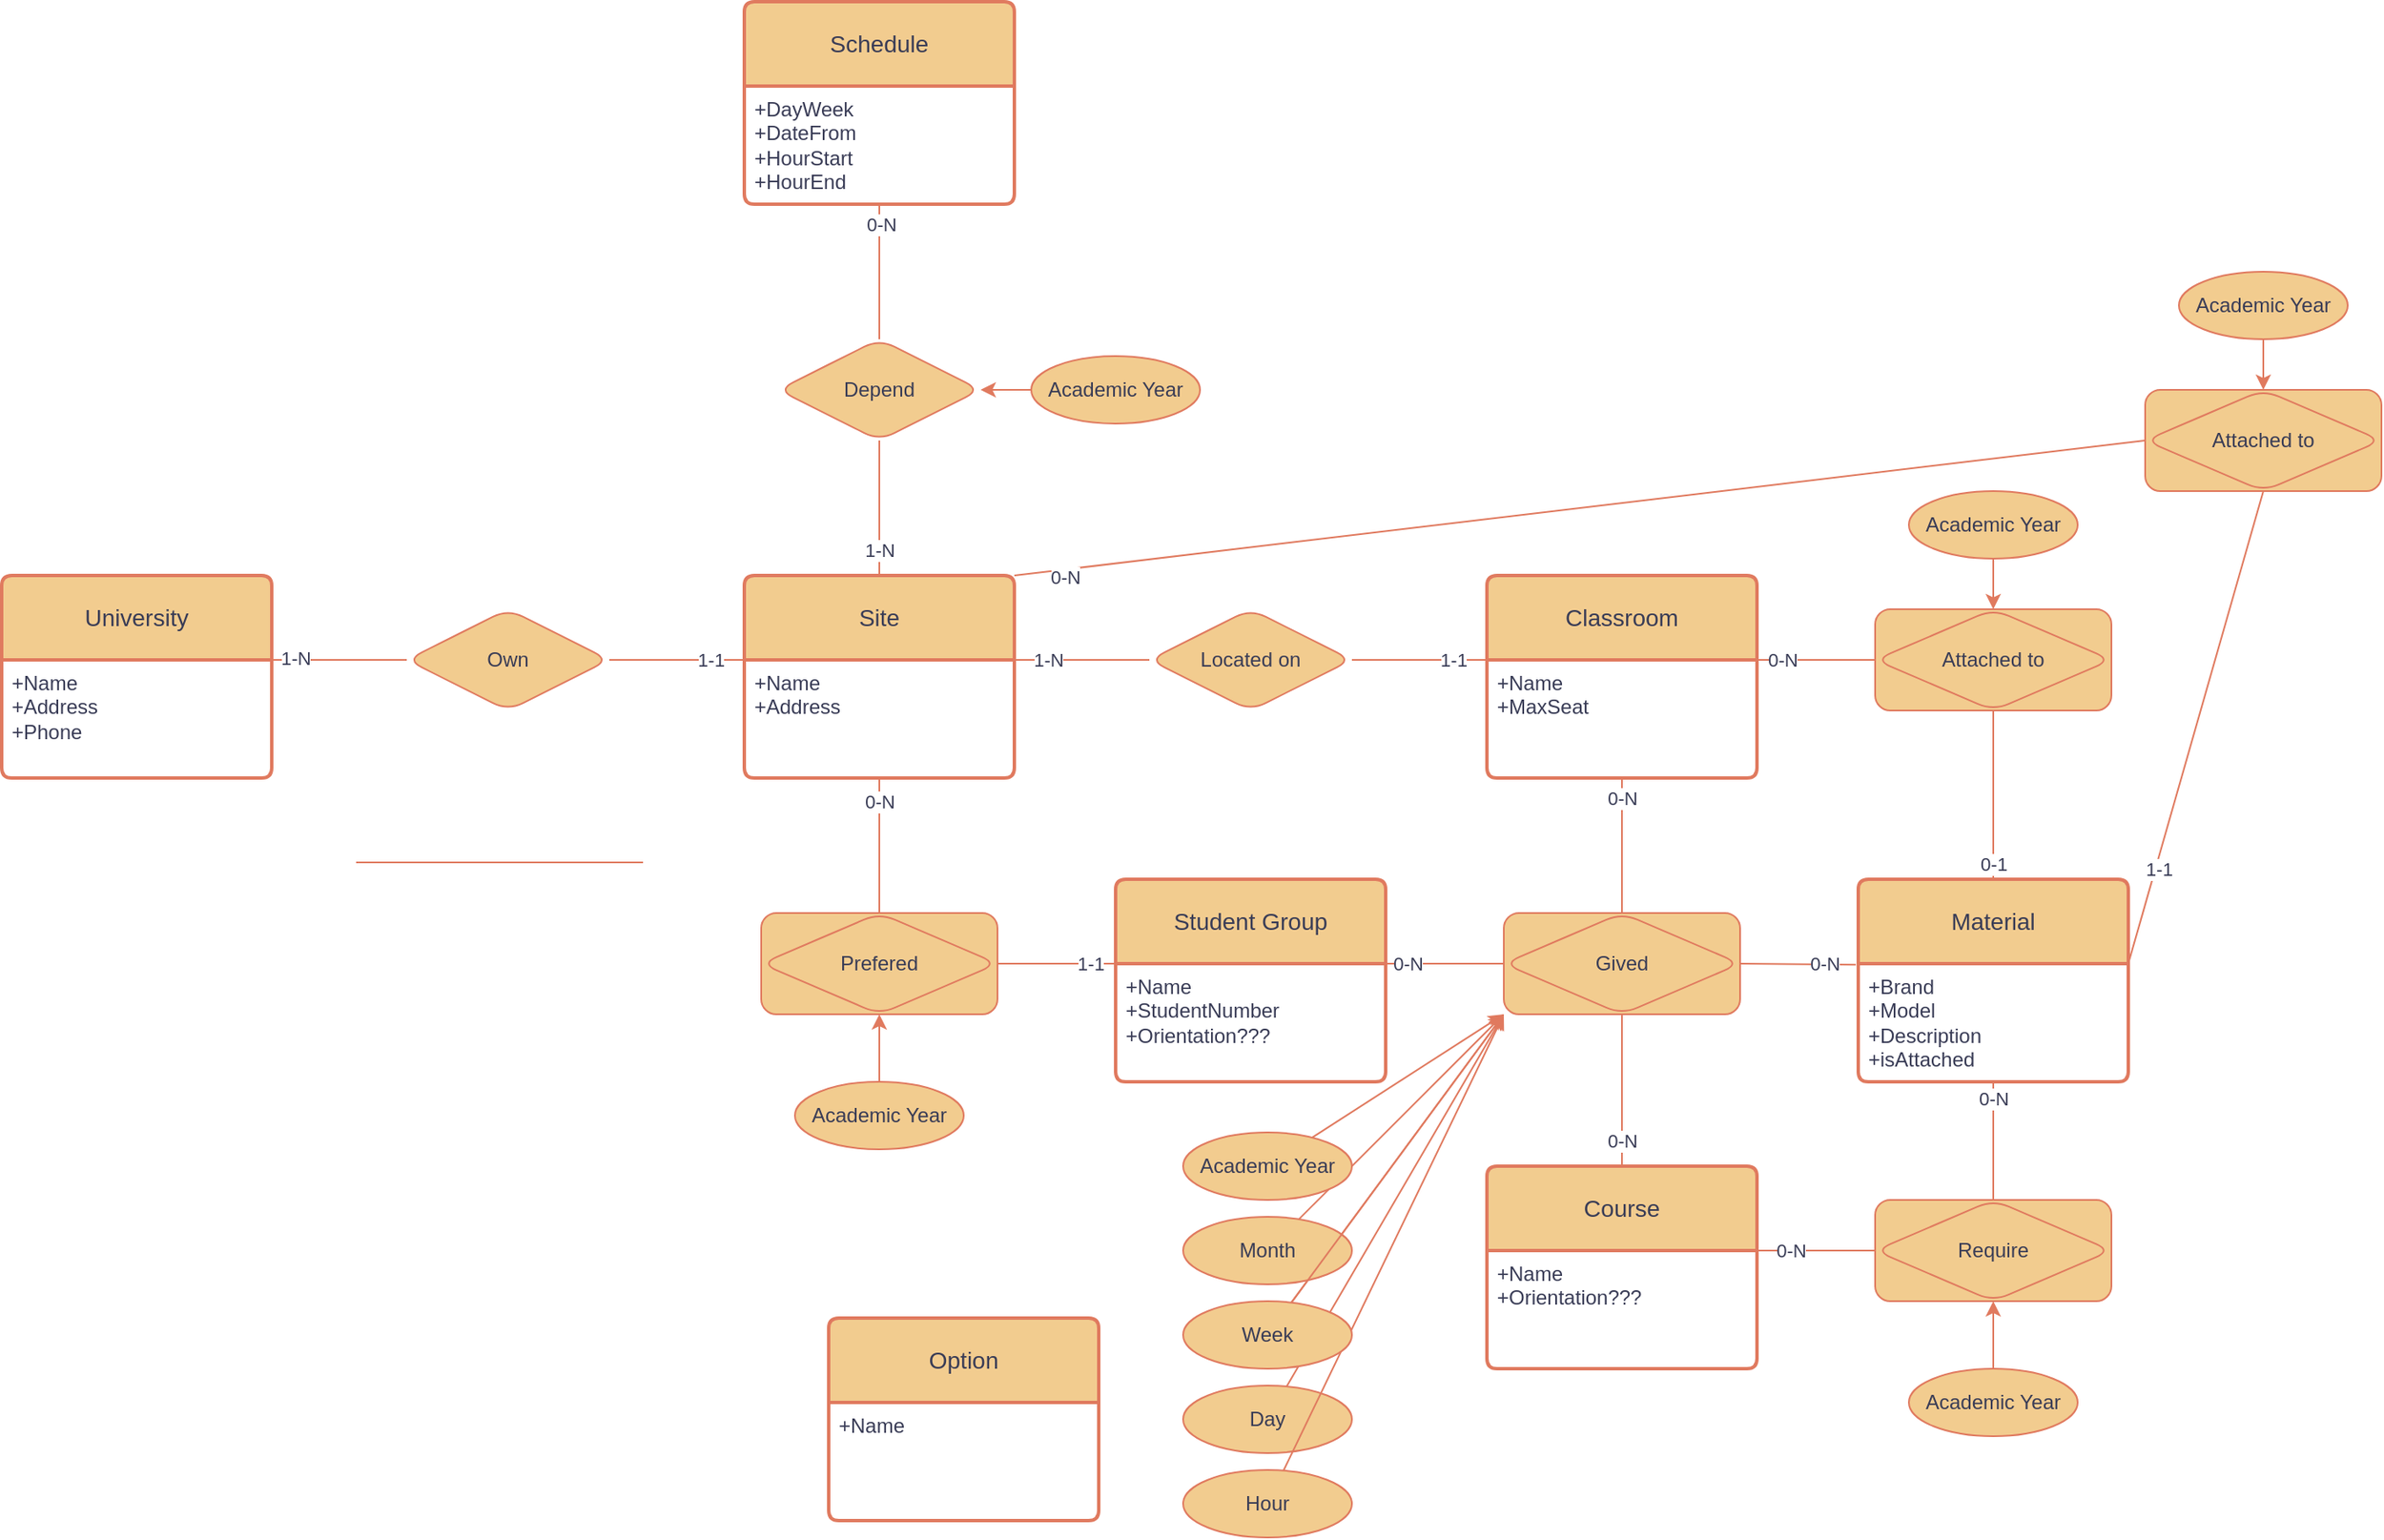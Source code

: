 <mxfile version="26.0.6">
  <diagram id="R2lEEEUBdFMjLlhIrx00" name="Page-1">
    <mxGraphModel dx="1655" dy="1040" grid="1" gridSize="10" guides="1" tooltips="1" connect="1" arrows="1" fold="1" page="0" pageScale="1" pageWidth="850" pageHeight="1100" background="none" math="0" shadow="0" extFonts="Permanent Marker^https://fonts.googleapis.com/css?family=Permanent+Marker">
      <root>
        <mxCell id="0" />
        <mxCell id="1" parent="0" />
        <mxCell id="i9lgYNFTx9GkfpuUzzLs-3" value="Own" style="shape=rhombus;perimeter=rhombusPerimeter;whiteSpace=wrap;html=1;align=center;labelBackgroundColor=none;fillColor=#F2CC8F;strokeColor=#E07A5F;fontColor=#393C56;rounded=1;" parent="1" vertex="1">
          <mxGeometry x="120" y="270" width="120" height="60" as="geometry" />
        </mxCell>
        <mxCell id="i9lgYNFTx9GkfpuUzzLs-4" value="University" style="swimlane;childLayout=stackLayout;horizontal=1;startSize=50;horizontalStack=0;rounded=1;fontSize=14;fontStyle=0;strokeWidth=2;resizeParent=0;resizeLast=1;shadow=0;dashed=0;align=center;arcSize=4;whiteSpace=wrap;html=1;labelBackgroundColor=none;fillColor=#F2CC8F;strokeColor=#E07A5F;fontColor=#393C56;" parent="1" vertex="1">
          <mxGeometry x="-120" y="250" width="160" height="120" as="geometry" />
        </mxCell>
        <mxCell id="i9lgYNFTx9GkfpuUzzLs-5" value="+Name&lt;br&gt;+Address&lt;br&gt;+Phone" style="align=left;strokeColor=none;fillColor=none;spacingLeft=4;fontSize=12;verticalAlign=top;resizable=0;rotatable=0;part=1;html=1;labelBackgroundColor=none;fontColor=#393C56;rounded=1;" parent="i9lgYNFTx9GkfpuUzzLs-4" vertex="1">
          <mxGeometry y="50" width="160" height="70" as="geometry" />
        </mxCell>
        <mxCell id="i9lgYNFTx9GkfpuUzzLs-6" value="Site" style="swimlane;childLayout=stackLayout;horizontal=1;startSize=50;horizontalStack=0;rounded=1;fontSize=14;fontStyle=0;strokeWidth=2;resizeParent=0;resizeLast=1;shadow=0;dashed=0;align=center;arcSize=4;whiteSpace=wrap;html=1;labelBackgroundColor=none;fillColor=#F2CC8F;strokeColor=#E07A5F;fontColor=#393C56;" parent="1" vertex="1">
          <mxGeometry x="320" y="250" width="160" height="120" as="geometry" />
        </mxCell>
        <mxCell id="i9lgYNFTx9GkfpuUzzLs-7" value="+Name&lt;br&gt;+Address" style="align=left;strokeColor=none;fillColor=none;spacingLeft=4;fontSize=12;verticalAlign=top;resizable=0;rotatable=0;part=1;html=1;labelBackgroundColor=none;fontColor=#393C56;rounded=1;" parent="i9lgYNFTx9GkfpuUzzLs-6" vertex="1">
          <mxGeometry y="50" width="160" height="70" as="geometry" />
        </mxCell>
        <mxCell id="i9lgYNFTx9GkfpuUzzLs-8" value="Classroom" style="swimlane;childLayout=stackLayout;horizontal=1;startSize=50;horizontalStack=0;rounded=1;fontSize=14;fontStyle=0;strokeWidth=2;resizeParent=0;resizeLast=1;shadow=0;dashed=0;align=center;arcSize=4;whiteSpace=wrap;html=1;labelBackgroundColor=none;fillColor=#F2CC8F;strokeColor=#E07A5F;fontColor=#393C56;" parent="1" vertex="1">
          <mxGeometry x="760" y="250" width="160" height="120" as="geometry" />
        </mxCell>
        <mxCell id="i9lgYNFTx9GkfpuUzzLs-9" value="+Name&lt;br&gt;+MaxSeat&lt;br&gt;" style="align=left;strokeColor=none;fillColor=none;spacingLeft=4;fontSize=12;verticalAlign=top;resizable=0;rotatable=0;part=1;html=1;labelBackgroundColor=none;fontColor=#393C56;rounded=1;" parent="i9lgYNFTx9GkfpuUzzLs-8" vertex="1">
          <mxGeometry y="50" width="160" height="70" as="geometry" />
        </mxCell>
        <mxCell id="i9lgYNFTx9GkfpuUzzLs-10" value="Student Group" style="swimlane;childLayout=stackLayout;horizontal=1;startSize=50;horizontalStack=0;rounded=1;fontSize=14;fontStyle=0;strokeWidth=2;resizeParent=0;resizeLast=1;shadow=0;dashed=0;align=center;arcSize=4;whiteSpace=wrap;html=1;labelBackgroundColor=none;fillColor=#F2CC8F;strokeColor=#E07A5F;fontColor=#393C56;" parent="1" vertex="1">
          <mxGeometry x="540" y="430" width="160" height="120" as="geometry" />
        </mxCell>
        <mxCell id="i9lgYNFTx9GkfpuUzzLs-11" value="+Name&lt;br&gt;+StudentNumber&lt;br&gt;+Orientation???" style="align=left;strokeColor=none;fillColor=none;spacingLeft=4;fontSize=12;verticalAlign=top;resizable=0;rotatable=0;part=1;html=1;labelBackgroundColor=none;fontColor=#393C56;rounded=1;" parent="i9lgYNFTx9GkfpuUzzLs-10" vertex="1">
          <mxGeometry y="50" width="160" height="70" as="geometry" />
        </mxCell>
        <mxCell id="i9lgYNFTx9GkfpuUzzLs-12" value="Material" style="swimlane;childLayout=stackLayout;horizontal=1;startSize=50;horizontalStack=0;rounded=1;fontSize=14;fontStyle=0;strokeWidth=2;resizeParent=0;resizeLast=1;shadow=0;dashed=0;align=center;arcSize=4;whiteSpace=wrap;html=1;labelBackgroundColor=none;fillColor=#F2CC8F;strokeColor=#E07A5F;fontColor=#393C56;" parent="1" vertex="1">
          <mxGeometry x="980" y="430" width="160" height="120" as="geometry" />
        </mxCell>
        <mxCell id="i9lgYNFTx9GkfpuUzzLs-13" value="+Brand&lt;br&gt;+Model&lt;br&gt;+Description&lt;br&gt;+isAttached&lt;br&gt;" style="align=left;strokeColor=none;fillColor=none;spacingLeft=4;fontSize=12;verticalAlign=top;resizable=0;rotatable=0;part=1;html=1;labelBackgroundColor=none;fontColor=#393C56;rounded=1;" parent="i9lgYNFTx9GkfpuUzzLs-12" vertex="1">
          <mxGeometry y="50" width="160" height="70" as="geometry" />
        </mxCell>
        <mxCell id="i9lgYNFTx9GkfpuUzzLs-14" value="Course" style="swimlane;childLayout=stackLayout;horizontal=1;startSize=50;horizontalStack=0;rounded=1;fontSize=14;fontStyle=0;strokeWidth=2;resizeParent=0;resizeLast=1;shadow=0;dashed=0;align=center;arcSize=4;whiteSpace=wrap;html=1;labelBackgroundColor=none;fillColor=#F2CC8F;strokeColor=#E07A5F;fontColor=#393C56;" parent="1" vertex="1">
          <mxGeometry x="760" y="600" width="160" height="120" as="geometry" />
        </mxCell>
        <mxCell id="i9lgYNFTx9GkfpuUzzLs-15" value="+Name&lt;br&gt;+Orientation???" style="align=left;strokeColor=none;fillColor=none;spacingLeft=4;fontSize=12;verticalAlign=top;resizable=0;rotatable=0;part=1;html=1;labelBackgroundColor=none;fontColor=#393C56;rounded=1;" parent="i9lgYNFTx9GkfpuUzzLs-14" vertex="1">
          <mxGeometry y="50" width="160" height="70" as="geometry" />
        </mxCell>
        <mxCell id="i9lgYNFTx9GkfpuUzzLs-20" value="Located on" style="shape=rhombus;perimeter=rhombusPerimeter;whiteSpace=wrap;html=1;align=center;labelBackgroundColor=none;fillColor=#F2CC8F;strokeColor=#E07A5F;fontColor=#393C56;rounded=1;" parent="1" vertex="1">
          <mxGeometry x="560" y="270" width="120" height="60" as="geometry" />
        </mxCell>
        <mxCell id="i9lgYNFTx9GkfpuUzzLs-28" value="" style="endArrow=none;html=1;rounded=0;strokeColor=#E07A5F;fontColor=#393C56;fillColor=#F2CC8F;" parent="1" edge="1">
          <mxGeometry relative="1" as="geometry">
            <mxPoint x="90" y="420" as="sourcePoint" />
            <mxPoint x="260" y="420" as="targetPoint" />
          </mxGeometry>
        </mxCell>
        <mxCell id="i9lgYNFTx9GkfpuUzzLs-29" value="" style="endArrow=none;html=1;rounded=0;strokeColor=#E07A5F;fontColor=#393C56;fillColor=#F2CC8F;exitX=0;exitY=0.5;exitDx=0;exitDy=0;entryX=1;entryY=0;entryDx=0;entryDy=0;" parent="1" source="i9lgYNFTx9GkfpuUzzLs-3" target="i9lgYNFTx9GkfpuUzzLs-5" edge="1">
          <mxGeometry relative="1" as="geometry">
            <mxPoint x="540" y="410" as="sourcePoint" />
            <mxPoint x="700" y="410" as="targetPoint" />
          </mxGeometry>
        </mxCell>
        <mxCell id="i9lgYNFTx9GkfpuUzzLs-49" value="1-N" style="edgeLabel;html=1;align=center;verticalAlign=middle;resizable=0;points=[];fontColor=#393C56;" parent="i9lgYNFTx9GkfpuUzzLs-29" vertex="1" connectable="0">
          <mxGeometry x="0.65" y="-1" relative="1" as="geometry">
            <mxPoint as="offset" />
          </mxGeometry>
        </mxCell>
        <mxCell id="i9lgYNFTx9GkfpuUzzLs-30" value="" style="endArrow=none;html=1;rounded=0;strokeColor=#E07A5F;fontColor=#393C56;fillColor=#F2CC8F;exitX=1;exitY=0.5;exitDx=0;exitDy=0;entryX=0;entryY=0;entryDx=0;entryDy=0;" parent="1" source="i9lgYNFTx9GkfpuUzzLs-3" target="i9lgYNFTx9GkfpuUzzLs-7" edge="1">
          <mxGeometry relative="1" as="geometry">
            <mxPoint x="530" y="410" as="sourcePoint" />
            <mxPoint x="700" y="410" as="targetPoint" />
          </mxGeometry>
        </mxCell>
        <mxCell id="i9lgYNFTx9GkfpuUzzLs-46" value="1-1" style="edgeLabel;html=1;align=center;verticalAlign=middle;resizable=0;points=[];fontColor=#393C56;" parent="i9lgYNFTx9GkfpuUzzLs-30" vertex="1" connectable="0">
          <mxGeometry x="0.7" y="-2" relative="1" as="geometry">
            <mxPoint x="-8" y="-2" as="offset" />
          </mxGeometry>
        </mxCell>
        <mxCell id="i9lgYNFTx9GkfpuUzzLs-34" value="" style="endArrow=none;html=1;rounded=0;strokeColor=#E07A5F;fontColor=#393C56;fillColor=#F2CC8F;exitX=0.5;exitY=1;exitDx=0;exitDy=0;entryX=0.5;entryY=0;entryDx=0;entryDy=0;" parent="1" source="i9lgYNFTx9GkfpuUzzLs-64" target="i9lgYNFTx9GkfpuUzzLs-12" edge="1">
          <mxGeometry relative="1" as="geometry">
            <mxPoint x="1120" y="300" as="sourcePoint" />
            <mxPoint x="730" y="440" as="targetPoint" />
          </mxGeometry>
        </mxCell>
        <mxCell id="i9lgYNFTx9GkfpuUzzLs-52" value="0-1" style="edgeLabel;html=1;align=center;verticalAlign=middle;resizable=0;points=[];fontColor=#393C56;rotation=0;" parent="i9lgYNFTx9GkfpuUzzLs-34" vertex="1" connectable="0">
          <mxGeometry x="0.525" relative="1" as="geometry">
            <mxPoint y="14" as="offset" />
          </mxGeometry>
        </mxCell>
        <mxCell id="i9lgYNFTx9GkfpuUzzLs-35" value="" style="endArrow=none;html=1;rounded=0;strokeColor=#E07A5F;fontColor=#393C56;fillColor=#F2CC8F;exitX=0;exitY=0.5;exitDx=0;exitDy=0;entryX=1;entryY=0;entryDx=0;entryDy=0;" parent="1" source="i9lgYNFTx9GkfpuUzzLs-64" target="i9lgYNFTx9GkfpuUzzLs-9" edge="1">
          <mxGeometry relative="1" as="geometry">
            <mxPoint x="1000" y="300" as="sourcePoint" />
            <mxPoint x="740" y="450" as="targetPoint" />
          </mxGeometry>
        </mxCell>
        <mxCell id="i9lgYNFTx9GkfpuUzzLs-53" value="0-N" style="edgeLabel;html=1;align=center;verticalAlign=middle;resizable=0;points=[];fontColor=#393C56;" parent="i9lgYNFTx9GkfpuUzzLs-35" vertex="1" connectable="0">
          <mxGeometry x="0.575" y="1" relative="1" as="geometry">
            <mxPoint y="-1" as="offset" />
          </mxGeometry>
        </mxCell>
        <mxCell id="i9lgYNFTx9GkfpuUzzLs-36" value="" style="endArrow=none;html=1;rounded=0;strokeColor=#E07A5F;fontColor=#393C56;fillColor=#F2CC8F;exitX=1;exitY=0.5;exitDx=0;exitDy=0;entryX=0;entryY=0;entryDx=0;entryDy=0;" parent="1" source="i9lgYNFTx9GkfpuUzzLs-20" target="i9lgYNFTx9GkfpuUzzLs-9" edge="1">
          <mxGeometry relative="1" as="geometry">
            <mxPoint x="580" y="460" as="sourcePoint" />
            <mxPoint x="750" y="460" as="targetPoint" />
          </mxGeometry>
        </mxCell>
        <mxCell id="i9lgYNFTx9GkfpuUzzLs-50" value="1-1" style="edgeLabel;html=1;align=center;verticalAlign=middle;resizable=0;points=[];fontColor=#393C56;" parent="i9lgYNFTx9GkfpuUzzLs-36" vertex="1" connectable="0">
          <mxGeometry x="0.7" y="2" relative="1" as="geometry">
            <mxPoint x="-8" y="2" as="offset" />
          </mxGeometry>
        </mxCell>
        <mxCell id="i9lgYNFTx9GkfpuUzzLs-37" value="" style="endArrow=none;html=1;rounded=0;strokeColor=#E07A5F;fontColor=#393C56;fillColor=#F2CC8F;exitX=0;exitY=0.5;exitDx=0;exitDy=0;entryX=1;entryY=0;entryDx=0;entryDy=0;" parent="1" source="i9lgYNFTx9GkfpuUzzLs-20" target="i9lgYNFTx9GkfpuUzzLs-7" edge="1">
          <mxGeometry relative="1" as="geometry">
            <mxPoint x="590" y="470" as="sourcePoint" />
            <mxPoint x="760" y="470" as="targetPoint" />
          </mxGeometry>
        </mxCell>
        <mxCell id="i9lgYNFTx9GkfpuUzzLs-51" value="1-N" style="edgeLabel;html=1;align=center;verticalAlign=middle;resizable=0;points=[];fontColor=#393C56;" parent="i9lgYNFTx9GkfpuUzzLs-37" vertex="1" connectable="0">
          <mxGeometry x="0.725" y="1" relative="1" as="geometry">
            <mxPoint x="9" y="-1" as="offset" />
          </mxGeometry>
        </mxCell>
        <mxCell id="i9lgYNFTx9GkfpuUzzLs-38" value="Schedule" style="swimlane;childLayout=stackLayout;horizontal=1;startSize=50;horizontalStack=0;rounded=1;fontSize=14;fontStyle=0;strokeWidth=2;resizeParent=0;resizeLast=1;shadow=0;dashed=0;align=center;arcSize=4;whiteSpace=wrap;html=1;labelBackgroundColor=none;fillColor=#F2CC8F;strokeColor=#E07A5F;fontColor=#393C56;" parent="1" vertex="1">
          <mxGeometry x="320" y="-90" width="160" height="120" as="geometry" />
        </mxCell>
        <mxCell id="i9lgYNFTx9GkfpuUzzLs-39" value="+DayWeek&lt;br&gt;+DateFrom&lt;br&gt;+HourStart&lt;br&gt;+HourEnd" style="align=left;strokeColor=none;fillColor=none;spacingLeft=4;fontSize=12;verticalAlign=top;resizable=0;rotatable=0;part=1;html=1;labelBackgroundColor=none;fontColor=#393C56;rounded=1;" parent="i9lgYNFTx9GkfpuUzzLs-38" vertex="1">
          <mxGeometry y="50" width="160" height="70" as="geometry" />
        </mxCell>
        <mxCell id="i9lgYNFTx9GkfpuUzzLs-42" value="" style="endArrow=none;html=1;rounded=0;strokeColor=#E07A5F;fontColor=#393C56;fillColor=#F2CC8F;entryX=0;entryY=0.5;entryDx=0;entryDy=0;exitX=1;exitY=0;exitDx=0;exitDy=0;" parent="1" source="i9lgYNFTx9GkfpuUzzLs-11" target="i9lgYNFTx9GkfpuUzzLs-69" edge="1">
          <mxGeometry relative="1" as="geometry">
            <mxPoint x="550" y="430" as="sourcePoint" />
            <mxPoint x="780" y="480" as="targetPoint" />
          </mxGeometry>
        </mxCell>
        <mxCell id="i9lgYNFTx9GkfpuUzzLs-56" value="0-N" style="edgeLabel;html=1;align=center;verticalAlign=middle;resizable=0;points=[];fontColor=#393C56;" parent="i9lgYNFTx9GkfpuUzzLs-42" vertex="1" connectable="0">
          <mxGeometry x="-0.625" relative="1" as="geometry">
            <mxPoint as="offset" />
          </mxGeometry>
        </mxCell>
        <mxCell id="i9lgYNFTx9GkfpuUzzLs-43" value="" style="endArrow=none;html=1;rounded=0;strokeColor=#E07A5F;fontColor=#393C56;fillColor=#F2CC8F;entryX=0.5;entryY=0;entryDx=0;entryDy=0;exitX=0.5;exitY=1;exitDx=0;exitDy=0;" parent="1" source="i9lgYNFTx9GkfpuUzzLs-69" target="i9lgYNFTx9GkfpuUzzLs-14" edge="1">
          <mxGeometry relative="1" as="geometry">
            <mxPoint x="840" y="510" as="sourcePoint" />
            <mxPoint x="730" y="440" as="targetPoint" />
          </mxGeometry>
        </mxCell>
        <mxCell id="i9lgYNFTx9GkfpuUzzLs-55" value="0-N" style="edgeLabel;html=1;align=center;verticalAlign=middle;resizable=0;points=[];fontColor=#393C56;" parent="i9lgYNFTx9GkfpuUzzLs-43" vertex="1" connectable="0">
          <mxGeometry x="0.667" y="2" relative="1" as="geometry">
            <mxPoint x="-2" as="offset" />
          </mxGeometry>
        </mxCell>
        <mxCell id="i9lgYNFTx9GkfpuUzzLs-44" value="" style="endArrow=none;html=1;rounded=0;strokeColor=#E07A5F;fontColor=#393C56;fillColor=#F2CC8F;entryX=0.5;entryY=0;entryDx=0;entryDy=0;exitX=0.5;exitY=1;exitDx=0;exitDy=0;" parent="1" source="i9lgYNFTx9GkfpuUzzLs-9" target="i9lgYNFTx9GkfpuUzzLs-69" edge="1">
          <mxGeometry relative="1" as="geometry">
            <mxPoint x="570" y="450" as="sourcePoint" />
            <mxPoint x="840" y="450" as="targetPoint" />
          </mxGeometry>
        </mxCell>
        <mxCell id="i9lgYNFTx9GkfpuUzzLs-54" value="0-N" style="edgeLabel;html=1;align=center;verticalAlign=middle;resizable=0;points=[];fontColor=#393C56;" parent="i9lgYNFTx9GkfpuUzzLs-44" vertex="1" connectable="0">
          <mxGeometry x="-0.7" relative="1" as="geometry">
            <mxPoint as="offset" />
          </mxGeometry>
        </mxCell>
        <mxCell id="i9lgYNFTx9GkfpuUzzLs-59" value="" style="endArrow=none;html=1;rounded=0;strokeColor=#E07A5F;fontColor=#393C56;fillColor=#F2CC8F;entryX=0.5;entryY=0;entryDx=0;entryDy=0;exitX=0.5;exitY=1;exitDx=0;exitDy=0;" parent="1" source="i9lgYNFTx9GkfpuUzzLs-7" target="i9lgYNFTx9GkfpuUzzLs-63" edge="1">
          <mxGeometry relative="1" as="geometry">
            <mxPoint x="100" y="430" as="sourcePoint" />
            <mxPoint x="400" y="450" as="targetPoint" />
          </mxGeometry>
        </mxCell>
        <mxCell id="i9lgYNFTx9GkfpuUzzLs-62" value="0-N" style="edgeLabel;html=1;align=center;verticalAlign=middle;resizable=0;points=[];fontColor=#393C56;" parent="i9lgYNFTx9GkfpuUzzLs-59" vertex="1" connectable="0">
          <mxGeometry x="-0.65" relative="1" as="geometry">
            <mxPoint as="offset" />
          </mxGeometry>
        </mxCell>
        <mxCell id="i9lgYNFTx9GkfpuUzzLs-60" value="" style="endArrow=none;html=1;rounded=0;strokeColor=#E07A5F;fontColor=#393C56;fillColor=#F2CC8F;entryX=0;entryY=0;entryDx=0;entryDy=0;exitX=1;exitY=0.5;exitDx=0;exitDy=0;" parent="1" source="i9lgYNFTx9GkfpuUzzLs-63" target="i9lgYNFTx9GkfpuUzzLs-11" edge="1">
          <mxGeometry relative="1" as="geometry">
            <mxPoint x="460" y="480" as="sourcePoint" />
            <mxPoint x="280" y="440" as="targetPoint" />
          </mxGeometry>
        </mxCell>
        <mxCell id="i9lgYNFTx9GkfpuUzzLs-61" value="1-1" style="edgeLabel;html=1;align=center;verticalAlign=middle;resizable=0;points=[];fontColor=#393C56;" parent="i9lgYNFTx9GkfpuUzzLs-60" vertex="1" connectable="0">
          <mxGeometry x="0.575" relative="1" as="geometry">
            <mxPoint as="offset" />
          </mxGeometry>
        </mxCell>
        <mxCell id="i9lgYNFTx9GkfpuUzzLs-63" value="Prefered" style="shape=associativeEntity;whiteSpace=wrap;html=1;align=center;rounded=1;strokeColor=#E07A5F;fontColor=#393C56;fillColor=#F2CC8F;" parent="1" vertex="1">
          <mxGeometry x="330" y="450" width="140" height="60" as="geometry" />
        </mxCell>
        <mxCell id="i9lgYNFTx9GkfpuUzzLs-64" value="Attached to" style="shape=associativeEntity;whiteSpace=wrap;html=1;align=center;rounded=1;strokeColor=#E07A5F;fontColor=#393C56;fillColor=#F2CC8F;" parent="1" vertex="1">
          <mxGeometry x="990" y="270" width="140" height="60" as="geometry" />
        </mxCell>
        <mxCell id="i9lgYNFTx9GkfpuUzzLs-67" value="" style="edgeStyle=orthogonalEdgeStyle;rounded=1;orthogonalLoop=1;jettySize=auto;html=1;strokeColor=#E07A5F;fontColor=#393C56;fillColor=#F2CC8F;" parent="1" source="i9lgYNFTx9GkfpuUzzLs-65" target="i9lgYNFTx9GkfpuUzzLs-63" edge="1">
          <mxGeometry relative="1" as="geometry" />
        </mxCell>
        <mxCell id="i9lgYNFTx9GkfpuUzzLs-65" value="Academic Year" style="ellipse;whiteSpace=wrap;html=1;align=center;rounded=1;strokeColor=#E07A5F;fontColor=#393C56;fillColor=#F2CC8F;" parent="1" vertex="1">
          <mxGeometry x="350" y="550" width="100" height="40" as="geometry" />
        </mxCell>
        <mxCell id="i9lgYNFTx9GkfpuUzzLs-68" value="" style="edgeStyle=orthogonalEdgeStyle;rounded=1;orthogonalLoop=1;jettySize=auto;html=1;strokeColor=#E07A5F;fontColor=#393C56;fillColor=#F2CC8F;" parent="1" source="i9lgYNFTx9GkfpuUzzLs-66" target="i9lgYNFTx9GkfpuUzzLs-64" edge="1">
          <mxGeometry relative="1" as="geometry" />
        </mxCell>
        <mxCell id="i9lgYNFTx9GkfpuUzzLs-66" value="Academic Year" style="ellipse;whiteSpace=wrap;html=1;align=center;rounded=1;strokeColor=#E07A5F;fontColor=#393C56;fillColor=#F2CC8F;" parent="1" vertex="1">
          <mxGeometry x="1010" y="200" width="100" height="40" as="geometry" />
        </mxCell>
        <mxCell id="i9lgYNFTx9GkfpuUzzLs-69" value="Gived" style="shape=associativeEntity;whiteSpace=wrap;html=1;align=center;rounded=1;strokeColor=#E07A5F;fontColor=#393C56;fillColor=#F2CC8F;" parent="1" vertex="1">
          <mxGeometry x="770" y="450" width="140" height="60" as="geometry" />
        </mxCell>
        <mxCell id="i9lgYNFTx9GkfpuUzzLs-71" value="" style="rounded=1;orthogonalLoop=1;jettySize=auto;html=1;strokeColor=#E07A5F;fontColor=#393C56;fillColor=#F2CC8F;entryX=0;entryY=1;entryDx=0;entryDy=0;" parent="1" source="i9lgYNFTx9GkfpuUzzLs-78" target="i9lgYNFTx9GkfpuUzzLs-69" edge="1">
          <mxGeometry relative="1" as="geometry" />
        </mxCell>
        <mxCell id="i9lgYNFTx9GkfpuUzzLs-70" value="Hour" style="ellipse;whiteSpace=wrap;html=1;align=center;rounded=1;strokeColor=#E07A5F;fontColor=#393C56;fillColor=#F2CC8F;" parent="1" vertex="1">
          <mxGeometry x="580" y="780" width="100" height="40" as="geometry" />
        </mxCell>
        <mxCell id="i9lgYNFTx9GkfpuUzzLs-75" value="" style="rounded=1;orthogonalLoop=1;jettySize=auto;html=1;strokeColor=#E07A5F;fontColor=#393C56;fillColor=#F2CC8F;entryX=0;entryY=1;entryDx=0;entryDy=0;" parent="1" source="i9lgYNFTx9GkfpuUzzLs-72" target="i9lgYNFTx9GkfpuUzzLs-69" edge="1">
          <mxGeometry relative="1" as="geometry" />
        </mxCell>
        <mxCell id="i9lgYNFTx9GkfpuUzzLs-72" value="Month" style="ellipse;whiteSpace=wrap;html=1;align=center;rounded=1;strokeColor=#E07A5F;fontColor=#393C56;fillColor=#F2CC8F;" parent="1" vertex="1">
          <mxGeometry x="580" y="630" width="100" height="40" as="geometry" />
        </mxCell>
        <mxCell id="i9lgYNFTx9GkfpuUzzLs-76" value="" style="rounded=1;orthogonalLoop=1;jettySize=auto;html=1;strokeColor=#E07A5F;fontColor=#393C56;fillColor=#F2CC8F;entryX=0;entryY=1;entryDx=0;entryDy=0;" parent="1" source="i9lgYNFTx9GkfpuUzzLs-73" target="i9lgYNFTx9GkfpuUzzLs-69" edge="1">
          <mxGeometry relative="1" as="geometry" />
        </mxCell>
        <mxCell id="i9lgYNFTx9GkfpuUzzLs-73" value="Academic Year" style="ellipse;whiteSpace=wrap;html=1;align=center;rounded=1;strokeColor=#E07A5F;fontColor=#393C56;fillColor=#F2CC8F;" parent="1" vertex="1">
          <mxGeometry x="580" y="580" width="100" height="40" as="geometry" />
        </mxCell>
        <mxCell id="i9lgYNFTx9GkfpuUzzLs-77" value="" style="rounded=1;orthogonalLoop=1;jettySize=auto;html=1;strokeColor=#E07A5F;fontColor=#393C56;fillColor=#F2CC8F;entryX=0;entryY=1;entryDx=0;entryDy=0;" parent="1" source="i9lgYNFTx9GkfpuUzzLs-74" target="i9lgYNFTx9GkfpuUzzLs-69" edge="1">
          <mxGeometry relative="1" as="geometry">
            <mxPoint x="910" y="480" as="targetPoint" />
          </mxGeometry>
        </mxCell>
        <mxCell id="i9lgYNFTx9GkfpuUzzLs-74" value="Day" style="ellipse;whiteSpace=wrap;html=1;align=center;rounded=1;strokeColor=#E07A5F;fontColor=#393C56;fillColor=#F2CC8F;" parent="1" vertex="1">
          <mxGeometry x="580" y="730" width="100" height="40" as="geometry" />
        </mxCell>
        <mxCell id="i9lgYNFTx9GkfpuUzzLs-79" value="" style="rounded=1;orthogonalLoop=1;jettySize=auto;html=1;strokeColor=#E07A5F;fontColor=#393C56;fillColor=#F2CC8F;entryX=0;entryY=1;entryDx=0;entryDy=0;" parent="1" source="i9lgYNFTx9GkfpuUzzLs-78" target="i9lgYNFTx9GkfpuUzzLs-69" edge="1">
          <mxGeometry relative="1" as="geometry">
            <mxPoint x="910" y="490" as="targetPoint" />
          </mxGeometry>
        </mxCell>
        <mxCell id="i9lgYNFTx9GkfpuUzzLs-80" value="Depend" style="shape=rhombus;perimeter=rhombusPerimeter;whiteSpace=wrap;html=1;align=center;labelBackgroundColor=none;fillColor=#F2CC8F;strokeColor=#E07A5F;fontColor=#393C56;rounded=1;" parent="1" vertex="1">
          <mxGeometry x="340" y="110" width="120" height="60" as="geometry" />
        </mxCell>
        <mxCell id="i9lgYNFTx9GkfpuUzzLs-81" value="" style="endArrow=none;html=1;rounded=0;strokeColor=#E07A5F;fontColor=#393C56;fillColor=#F2CC8F;exitX=0.5;exitY=1;exitDx=0;exitDy=0;entryX=0.5;entryY=0;entryDx=0;entryDy=0;" parent="1" source="i9lgYNFTx9GkfpuUzzLs-39" target="i9lgYNFTx9GkfpuUzzLs-80" edge="1">
          <mxGeometry relative="1" as="geometry">
            <mxPoint x="100" y="430" as="sourcePoint" />
            <mxPoint x="270" y="430" as="targetPoint" />
          </mxGeometry>
        </mxCell>
        <mxCell id="i9lgYNFTx9GkfpuUzzLs-89" value="0-N" style="edgeLabel;html=1;align=center;verticalAlign=middle;resizable=0;points=[];fontColor=#393C56;" parent="i9lgYNFTx9GkfpuUzzLs-81" vertex="1" connectable="0">
          <mxGeometry x="-0.7" y="1" relative="1" as="geometry">
            <mxPoint as="offset" />
          </mxGeometry>
        </mxCell>
        <mxCell id="i9lgYNFTx9GkfpuUzzLs-82" value="" style="endArrow=none;html=1;rounded=0;strokeColor=#E07A5F;fontColor=#393C56;fillColor=#F2CC8F;exitX=0.5;exitY=1;exitDx=0;exitDy=0;entryX=0.5;entryY=0;entryDx=0;entryDy=0;" parent="1" source="i9lgYNFTx9GkfpuUzzLs-80" target="i9lgYNFTx9GkfpuUzzLs-6" edge="1">
          <mxGeometry relative="1" as="geometry">
            <mxPoint x="110" y="440" as="sourcePoint" />
            <mxPoint x="280" y="440" as="targetPoint" />
          </mxGeometry>
        </mxCell>
        <mxCell id="i9lgYNFTx9GkfpuUzzLs-88" value="1-N" style="edgeLabel;html=1;align=center;verticalAlign=middle;resizable=0;points=[];fontColor=#393C56;" parent="i9lgYNFTx9GkfpuUzzLs-82" vertex="1" connectable="0">
          <mxGeometry x="0.625" relative="1" as="geometry">
            <mxPoint as="offset" />
          </mxGeometry>
        </mxCell>
        <mxCell id="i9lgYNFTx9GkfpuUzzLs-105" value="" style="edgeStyle=orthogonalEdgeStyle;rounded=1;orthogonalLoop=1;jettySize=auto;html=1;strokeColor=#E07A5F;fontColor=#393C56;fillColor=#F2CC8F;" parent="1" source="i9lgYNFTx9GkfpuUzzLs-104" target="i9lgYNFTx9GkfpuUzzLs-80" edge="1">
          <mxGeometry relative="1" as="geometry" />
        </mxCell>
        <mxCell id="i9lgYNFTx9GkfpuUzzLs-104" value="Academic Year" style="ellipse;whiteSpace=wrap;html=1;align=center;rounded=1;strokeColor=#E07A5F;fontColor=#393C56;fillColor=#F2CC8F;" parent="1" vertex="1">
          <mxGeometry x="490" y="120" width="100" height="40" as="geometry" />
        </mxCell>
        <mxCell id="i9lgYNFTx9GkfpuUzzLs-106" value="Require" style="shape=associativeEntity;whiteSpace=wrap;html=1;align=center;rounded=1;strokeColor=#E07A5F;fontColor=#393C56;fillColor=#F2CC8F;" parent="1" vertex="1">
          <mxGeometry x="990" y="620" width="140" height="60" as="geometry" />
        </mxCell>
        <mxCell id="i9lgYNFTx9GkfpuUzzLs-109" value="" style="edgeStyle=orthogonalEdgeStyle;rounded=1;orthogonalLoop=1;jettySize=auto;html=1;strokeColor=#E07A5F;fontColor=#393C56;fillColor=#F2CC8F;" parent="1" source="i9lgYNFTx9GkfpuUzzLs-108" target="i9lgYNFTx9GkfpuUzzLs-106" edge="1">
          <mxGeometry relative="1" as="geometry" />
        </mxCell>
        <mxCell id="i9lgYNFTx9GkfpuUzzLs-108" value="Academic Year" style="ellipse;whiteSpace=wrap;html=1;align=center;rounded=1;strokeColor=#E07A5F;fontColor=#393C56;fillColor=#F2CC8F;" parent="1" vertex="1">
          <mxGeometry x="1010" y="720" width="100" height="40" as="geometry" />
        </mxCell>
        <mxCell id="i9lgYNFTx9GkfpuUzzLs-110" value="" style="endArrow=none;html=1;rounded=0;strokeColor=#E07A5F;fontColor=#393C56;fillColor=#F2CC8F;entryX=0.5;entryY=0;entryDx=0;entryDy=0;exitX=0.5;exitY=1;exitDx=0;exitDy=0;" parent="1" source="i9lgYNFTx9GkfpuUzzLs-13" target="i9lgYNFTx9GkfpuUzzLs-106" edge="1">
          <mxGeometry relative="1" as="geometry">
            <mxPoint x="100" y="430" as="sourcePoint" />
            <mxPoint x="270" y="430" as="targetPoint" />
          </mxGeometry>
        </mxCell>
        <mxCell id="i9lgYNFTx9GkfpuUzzLs-113" value="0-N" style="edgeLabel;html=1;align=center;verticalAlign=middle;resizable=0;points=[];fontColor=#393C56;" parent="i9lgYNFTx9GkfpuUzzLs-110" vertex="1" connectable="0">
          <mxGeometry x="-0.912" y="-1" relative="1" as="geometry">
            <mxPoint x="1" y="7" as="offset" />
          </mxGeometry>
        </mxCell>
        <mxCell id="i9lgYNFTx9GkfpuUzzLs-111" value="" style="endArrow=none;html=1;rounded=0;strokeColor=#E07A5F;fontColor=#393C56;fillColor=#F2CC8F;entryX=0;entryY=0.5;entryDx=0;entryDy=0;exitX=1;exitY=0;exitDx=0;exitDy=0;" parent="1" source="i9lgYNFTx9GkfpuUzzLs-15" target="i9lgYNFTx9GkfpuUzzLs-106" edge="1">
          <mxGeometry relative="1" as="geometry">
            <mxPoint x="110" y="440" as="sourcePoint" />
            <mxPoint x="280" y="440" as="targetPoint" />
          </mxGeometry>
        </mxCell>
        <mxCell id="i9lgYNFTx9GkfpuUzzLs-112" value="0-N" style="edgeLabel;html=1;align=center;verticalAlign=middle;resizable=0;points=[];fontColor=#393C56;" parent="i9lgYNFTx9GkfpuUzzLs-111" vertex="1" connectable="0">
          <mxGeometry x="-0.835" y="1" relative="1" as="geometry">
            <mxPoint x="14" y="1" as="offset" />
          </mxGeometry>
        </mxCell>
        <mxCell id="i9lgYNFTx9GkfpuUzzLs-116" value="" style="rounded=1;orthogonalLoop=1;jettySize=auto;html=1;strokeColor=#E07A5F;fontColor=#393C56;fillColor=#F2CC8F;entryX=0;entryY=1;entryDx=0;entryDy=0;" parent="1" source="i9lgYNFTx9GkfpuUzzLs-70" target="i9lgYNFTx9GkfpuUzzLs-69" edge="1">
          <mxGeometry relative="1" as="geometry">
            <mxPoint x="594" y="751" as="sourcePoint" />
            <mxPoint x="770" y="510" as="targetPoint" />
          </mxGeometry>
        </mxCell>
        <mxCell id="i9lgYNFTx9GkfpuUzzLs-78" value="Week" style="ellipse;whiteSpace=wrap;html=1;align=center;rounded=1;strokeColor=#E07A5F;fontColor=#393C56;fillColor=#F2CC8F;" parent="1" vertex="1">
          <mxGeometry x="580" y="680" width="100" height="40" as="geometry" />
        </mxCell>
        <mxCell id="i9lgYNFTx9GkfpuUzzLs-119" value="" style="endArrow=none;html=1;rounded=0;strokeColor=#E07A5F;fontColor=#393C56;fillColor=#F2CC8F;entryX=0;entryY=0.5;entryDx=0;entryDy=0;exitX=1;exitY=0;exitDx=0;exitDy=0;" parent="1" source="i9lgYNFTx9GkfpuUzzLs-6" target="i9lgYNFTx9GkfpuUzzLs-121" edge="1">
          <mxGeometry relative="1" as="geometry">
            <mxPoint x="90" y="440" as="sourcePoint" />
            <mxPoint x="260" y="440" as="targetPoint" />
          </mxGeometry>
        </mxCell>
        <mxCell id="i9lgYNFTx9GkfpuUzzLs-125" value="0-N" style="edgeLabel;html=1;align=center;verticalAlign=middle;resizable=0;points=[];fontColor=#393C56;" parent="i9lgYNFTx9GkfpuUzzLs-119" vertex="1" connectable="0">
          <mxGeometry x="-0.91" y="2" relative="1" as="geometry">
            <mxPoint y="6" as="offset" />
          </mxGeometry>
        </mxCell>
        <mxCell id="i9lgYNFTx9GkfpuUzzLs-120" value="" style="endArrow=none;html=1;rounded=0;strokeColor=#E07A5F;fontColor=#393C56;fillColor=#F2CC8F;exitX=1;exitY=0;exitDx=0;exitDy=0;entryX=0.5;entryY=1;entryDx=0;entryDy=0;" parent="1" source="i9lgYNFTx9GkfpuUzzLs-13" target="i9lgYNFTx9GkfpuUzzLs-121" edge="1">
          <mxGeometry relative="1" as="geometry">
            <mxPoint x="100" y="450" as="sourcePoint" />
            <mxPoint x="270" y="450" as="targetPoint" />
          </mxGeometry>
        </mxCell>
        <mxCell id="i9lgYNFTx9GkfpuUzzLs-124" value="1-1" style="edgeLabel;html=1;align=center;verticalAlign=middle;resizable=0;points=[];fontColor=#393C56;" parent="i9lgYNFTx9GkfpuUzzLs-120" vertex="1" connectable="0">
          <mxGeometry x="-0.596" y="-2" relative="1" as="geometry">
            <mxPoint as="offset" />
          </mxGeometry>
        </mxCell>
        <mxCell id="i9lgYNFTx9GkfpuUzzLs-121" value="Attached to" style="shape=associativeEntity;whiteSpace=wrap;html=1;align=center;rounded=1;strokeColor=#E07A5F;fontColor=#393C56;fillColor=#F2CC8F;" parent="1" vertex="1">
          <mxGeometry x="1150" y="140" width="140" height="60" as="geometry" />
        </mxCell>
        <mxCell id="i9lgYNFTx9GkfpuUzzLs-123" value="" style="edgeStyle=orthogonalEdgeStyle;rounded=1;orthogonalLoop=1;jettySize=auto;html=1;strokeColor=#E07A5F;fontColor=#393C56;fillColor=#F2CC8F;" parent="1" source="i9lgYNFTx9GkfpuUzzLs-122" target="i9lgYNFTx9GkfpuUzzLs-121" edge="1">
          <mxGeometry relative="1" as="geometry" />
        </mxCell>
        <mxCell id="i9lgYNFTx9GkfpuUzzLs-122" value="Academic Year" style="ellipse;whiteSpace=wrap;html=1;align=center;rounded=1;strokeColor=#E07A5F;fontColor=#393C56;fillColor=#F2CC8F;" parent="1" vertex="1">
          <mxGeometry x="1170" y="70" width="100" height="40" as="geometry" />
        </mxCell>
        <mxCell id="-0L53v9cQXwnc_Pr5HDI-1" value="" style="endArrow=none;html=1;rounded=0;strokeColor=#E07A5F;fontColor=#393C56;fillColor=#F2CC8F;exitX=1;exitY=0.5;exitDx=0;exitDy=0;entryX=-0.009;entryY=0.422;entryDx=0;entryDy=0;entryPerimeter=0;" edge="1" parent="1" source="i9lgYNFTx9GkfpuUzzLs-69" target="i9lgYNFTx9GkfpuUzzLs-12">
          <mxGeometry relative="1" as="geometry">
            <mxPoint x="880" y="540" as="sourcePoint" />
            <mxPoint x="960" y="490" as="targetPoint" />
          </mxGeometry>
        </mxCell>
        <mxCell id="-0L53v9cQXwnc_Pr5HDI-2" value="0-N" style="edgeLabel;html=1;align=center;verticalAlign=middle;resizable=0;points=[];fontColor=#393C56;" vertex="1" connectable="0" parent="-0L53v9cQXwnc_Pr5HDI-1">
          <mxGeometry x="-0.625" relative="1" as="geometry">
            <mxPoint x="37" as="offset" />
          </mxGeometry>
        </mxCell>
        <mxCell id="-0L53v9cQXwnc_Pr5HDI-3" value="Option" style="swimlane;childLayout=stackLayout;horizontal=1;startSize=50;horizontalStack=0;rounded=1;fontSize=14;fontStyle=0;strokeWidth=2;resizeParent=0;resizeLast=1;shadow=0;dashed=0;align=center;arcSize=4;whiteSpace=wrap;html=1;labelBackgroundColor=none;fillColor=#F2CC8F;strokeColor=#E07A5F;fontColor=#393C56;" vertex="1" parent="1">
          <mxGeometry x="370" y="690" width="160" height="120" as="geometry" />
        </mxCell>
        <mxCell id="-0L53v9cQXwnc_Pr5HDI-4" value="+Name&lt;br&gt;&lt;div&gt;&lt;br&gt;&lt;/div&gt;" style="align=left;strokeColor=none;fillColor=none;spacingLeft=4;fontSize=12;verticalAlign=top;resizable=0;rotatable=0;part=1;html=1;labelBackgroundColor=none;fontColor=#393C56;rounded=1;" vertex="1" parent="-0L53v9cQXwnc_Pr5HDI-3">
          <mxGeometry y="50" width="160" height="70" as="geometry" />
        </mxCell>
      </root>
    </mxGraphModel>
  </diagram>
</mxfile>
